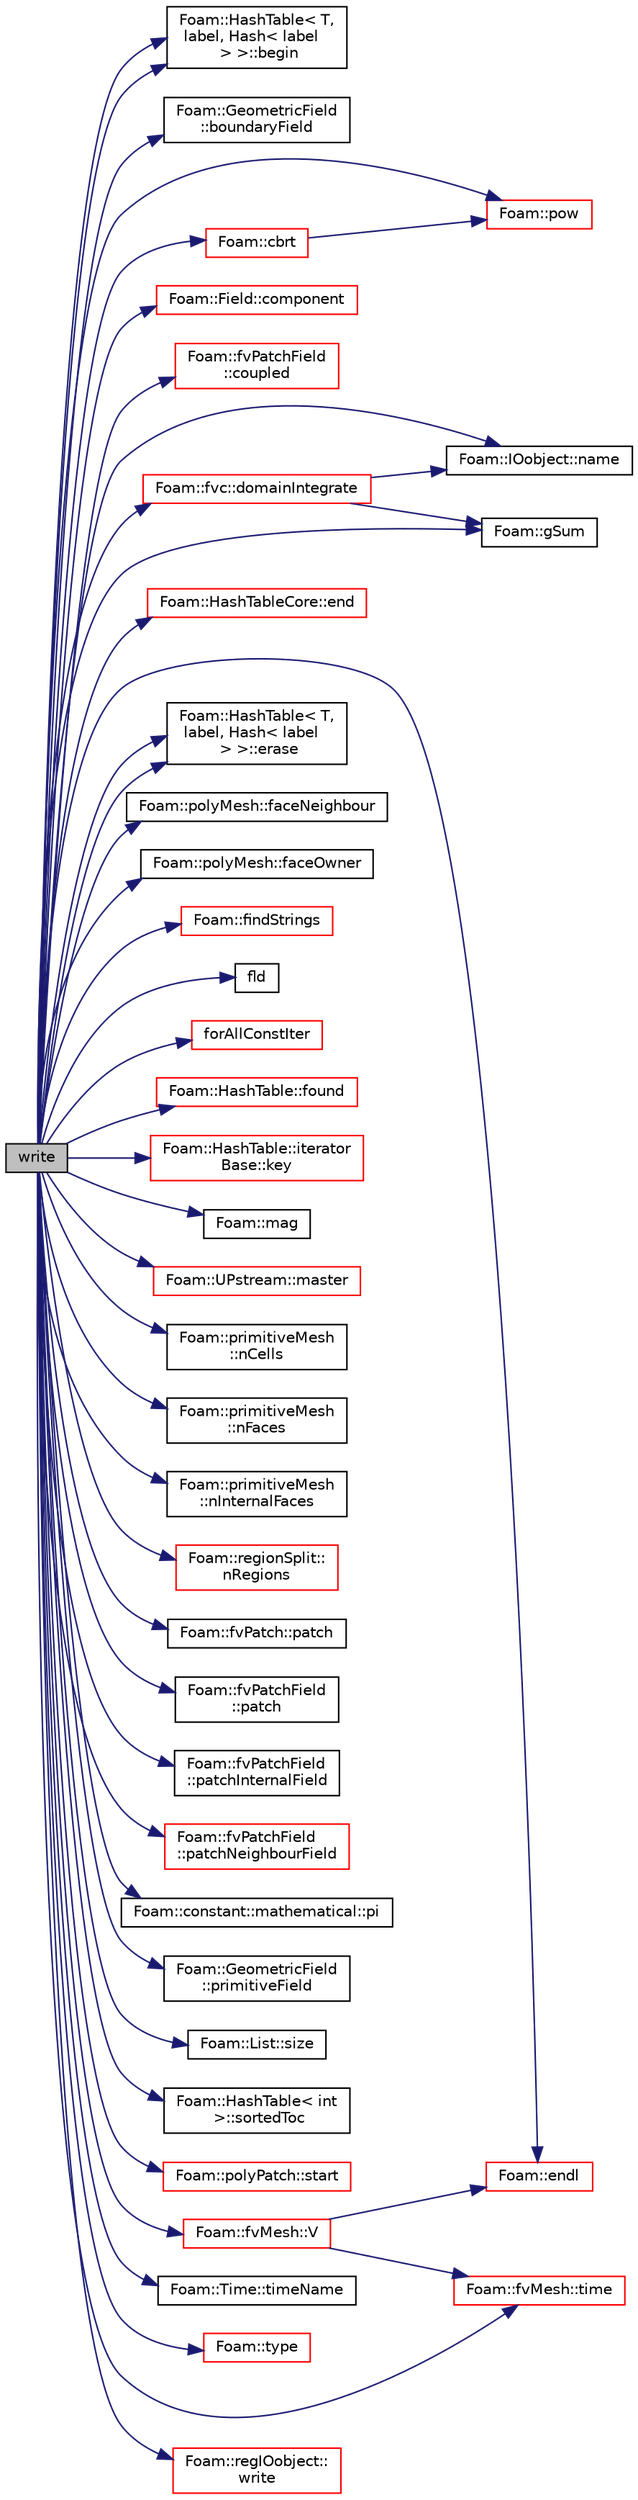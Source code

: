digraph "write"
{
  bgcolor="transparent";
  edge [fontname="Helvetica",fontsize="10",labelfontname="Helvetica",labelfontsize="10"];
  node [fontname="Helvetica",fontsize="10",shape=record];
  rankdir="LR";
  Node1 [label="write",height=0.2,width=0.4,color="black", fillcolor="grey75", style="filled", fontcolor="black"];
  Node1 -> Node2 [color="midnightblue",fontsize="10",style="solid",fontname="Helvetica"];
  Node2 [label="Foam::HashTable\< T,\l label, Hash\< label\l \> \>::begin",height=0.2,width=0.4,color="black",URL="$a00997.html#a4718c822b6b0cd47612f37199986753a",tooltip="Iterator set to the beginning of the HashTable. "];
  Node1 -> Node2 [color="midnightblue",fontsize="10",style="solid",fontname="Helvetica"];
  Node1 -> Node3 [color="midnightblue",fontsize="10",style="solid",fontname="Helvetica"];
  Node3 [label="Foam::GeometricField\l::boundaryField",height=0.2,width=0.4,color="black",URL="$a00933.html#a6987ef31fb532d0fc43c84eca14fe558",tooltip="Return const-reference to the boundary field. "];
  Node1 -> Node4 [color="midnightblue",fontsize="10",style="solid",fontname="Helvetica"];
  Node4 [label="Foam::cbrt",height=0.2,width=0.4,color="red",URL="$a10974.html#aca0b7feea326c0e1e9e04078a319d019"];
  Node4 -> Node5 [color="midnightblue",fontsize="10",style="solid",fontname="Helvetica"];
  Node5 [label="Foam::pow",height=0.2,width=0.4,color="red",URL="$a10974.html#a7500c8e9d27a442adc75e287de074c7c"];
  Node1 -> Node6 [color="midnightblue",fontsize="10",style="solid",fontname="Helvetica"];
  Node6 [label="Foam::Field::component",height=0.2,width=0.4,color="red",URL="$a00765.html#a770bc7d2cd4553971cd2acd4d65be9eb",tooltip="Return a component field of the field. "];
  Node1 -> Node7 [color="midnightblue",fontsize="10",style="solid",fontname="Helvetica"];
  Node7 [label="Foam::fvPatchField\l::coupled",height=0.2,width=0.4,color="red",URL="$a00899.html#acffd678e538fc569f301aacdb4f019b7",tooltip="Return true if this patch field is coupled. "];
  Node1 -> Node8 [color="midnightblue",fontsize="10",style="solid",fontname="Helvetica"];
  Node8 [label="Foam::fvc::domainIntegrate",height=0.2,width=0.4,color="red",URL="$a11009.html#a97e6958677a3a619ece7528613725d84"];
  Node8 -> Node9 [color="midnightblue",fontsize="10",style="solid",fontname="Helvetica"];
  Node9 [label="Foam::IOobject::name",height=0.2,width=0.4,color="black",URL="$a01197.html#a75b72488d2e82151b025744974919d5d",tooltip="Return name. "];
  Node8 -> Node10 [color="midnightblue",fontsize="10",style="solid",fontname="Helvetica"];
  Node10 [label="Foam::gSum",height=0.2,width=0.4,color="black",URL="$a10974.html#a11b1ebb4c53ad062332767d75ca96328"];
  Node1 -> Node11 [color="midnightblue",fontsize="10",style="solid",fontname="Helvetica"];
  Node11 [label="Foam::HashTableCore::end",height=0.2,width=0.4,color="red",URL="$a00998.html#a540580a296c0ff351686ceb4f27b6fe6",tooltip="iteratorEnd set to beyond the end of any HashTable "];
  Node1 -> Node12 [color="midnightblue",fontsize="10",style="solid",fontname="Helvetica"];
  Node12 [label="Foam::endl",height=0.2,width=0.4,color="red",URL="$a10974.html#a2db8fe02a0d3909e9351bb4275b23ce4",tooltip="Add newline and flush stream. "];
  Node1 -> Node13 [color="midnightblue",fontsize="10",style="solid",fontname="Helvetica"];
  Node13 [label="Foam::HashTable\< T,\l label, Hash\< label\l \> \>::erase",height=0.2,width=0.4,color="black",URL="$a00997.html#a12d8ea138d4886b42bc135cd082652c7",tooltip="Erase a hashedEntry specified by given iterator. "];
  Node1 -> Node13 [color="midnightblue",fontsize="10",style="solid",fontname="Helvetica"];
  Node1 -> Node14 [color="midnightblue",fontsize="10",style="solid",fontname="Helvetica"];
  Node14 [label="Foam::polyMesh::faceNeighbour",height=0.2,width=0.4,color="black",URL="$a01955.html#ad03ef02786858ab9d5e2776a4731c77c",tooltip="Return face neighbour. "];
  Node1 -> Node15 [color="midnightblue",fontsize="10",style="solid",fontname="Helvetica"];
  Node15 [label="Foam::polyMesh::faceOwner",height=0.2,width=0.4,color="black",URL="$a01955.html#a6d4def83436c9aa4dc68e8e42c5cf268",tooltip="Return face owner. "];
  Node1 -> Node16 [color="midnightblue",fontsize="10",style="solid",fontname="Helvetica"];
  Node16 [label="Foam::findStrings",height=0.2,width=0.4,color="red",URL="$a10974.html#a24d78dbd0055269ca2a05f27a1edebff",tooltip="Return true if string matches one of the regular expressions. "];
  Node1 -> Node17 [color="midnightblue",fontsize="10",style="solid",fontname="Helvetica"];
  Node17 [label="fld",height=0.2,width=0.4,color="black",URL="$a04379.html#ad4512456f4da706b47fd304150561080"];
  Node1 -> Node18 [color="midnightblue",fontsize="10",style="solid",fontname="Helvetica"];
  Node18 [label="forAllConstIter",height=0.2,width=0.4,color="red",URL="$a03057.html#ae21e2836509b0fa7f7cedf6493b11b09"];
  Node1 -> Node19 [color="midnightblue",fontsize="10",style="solid",fontname="Helvetica"];
  Node19 [label="Foam::HashTable::found",height=0.2,width=0.4,color="red",URL="$a00997.html#a3df8044b3c7afb4eb62517f64e85eab6",tooltip="Return true if hashedEntry is found in table. "];
  Node1 -> Node10 [color="midnightblue",fontsize="10",style="solid",fontname="Helvetica"];
  Node1 -> Node20 [color="midnightblue",fontsize="10",style="solid",fontname="Helvetica"];
  Node20 [label="Foam::HashTable::iterator\lBase::key",height=0.2,width=0.4,color="red",URL="$a01231.html#ae0f77bc200272817381bfeaa2980795e",tooltip="Return the Key corresponding to the iterator. "];
  Node1 -> Node21 [color="midnightblue",fontsize="10",style="solid",fontname="Helvetica"];
  Node21 [label="Foam::mag",height=0.2,width=0.4,color="black",URL="$a10974.html#a929da2a3fdcf3dacbbe0487d3a330dae"];
  Node1 -> Node22 [color="midnightblue",fontsize="10",style="solid",fontname="Helvetica"];
  Node22 [label="Foam::UPstream::master",height=0.2,width=0.4,color="red",URL="$a02862.html#a36af549940a0aae3733774649594489f",tooltip="Am I the master process. "];
  Node1 -> Node9 [color="midnightblue",fontsize="10",style="solid",fontname="Helvetica"];
  Node1 -> Node23 [color="midnightblue",fontsize="10",style="solid",fontname="Helvetica"];
  Node23 [label="Foam::primitiveMesh\l::nCells",height=0.2,width=0.4,color="black",URL="$a02008.html#ae79b5e96cf8d9a4e6b3993e6f2709374"];
  Node1 -> Node24 [color="midnightblue",fontsize="10",style="solid",fontname="Helvetica"];
  Node24 [label="Foam::primitiveMesh\l::nFaces",height=0.2,width=0.4,color="black",URL="$a02008.html#a9be088de373a98524a153de7da0e92e8"];
  Node1 -> Node25 [color="midnightblue",fontsize="10",style="solid",fontname="Helvetica"];
  Node25 [label="Foam::primitiveMesh\l::nInternalFaces",height=0.2,width=0.4,color="black",URL="$a02008.html#aa1eec60bd258a70018b8ffda0dced7bb"];
  Node1 -> Node26 [color="midnightblue",fontsize="10",style="solid",fontname="Helvetica"];
  Node26 [label="Foam::regionSplit::\lnRegions",height=0.2,width=0.4,color="red",URL="$a02190.html#a57f980c4312eca2cfa550ab99040161d",tooltip="Return total number of regions. "];
  Node1 -> Node27 [color="midnightblue",fontsize="10",style="solid",fontname="Helvetica"];
  Node27 [label="Foam::fvPatch::patch",height=0.2,width=0.4,color="black",URL="$a00898.html#a205fadce5134baf710e41c91caf55b98",tooltip="Return the polyPatch. "];
  Node1 -> Node28 [color="midnightblue",fontsize="10",style="solid",fontname="Helvetica"];
  Node28 [label="Foam::fvPatchField\l::patch",height=0.2,width=0.4,color="black",URL="$a00899.html#ad735de1fbd0f85c12ad0c37deb62d22c",tooltip="Return patch. "];
  Node1 -> Node29 [color="midnightblue",fontsize="10",style="solid",fontname="Helvetica"];
  Node29 [label="Foam::fvPatchField\l::patchInternalField",height=0.2,width=0.4,color="black",URL="$a00899.html#a7297309ea242a9e6c0ace823006bfb2e",tooltip="Return internal field next to patch as patch field. "];
  Node1 -> Node30 [color="midnightblue",fontsize="10",style="solid",fontname="Helvetica"];
  Node30 [label="Foam::fvPatchField\l::patchNeighbourField",height=0.2,width=0.4,color="red",URL="$a00899.html#a0d0b7d5226d739a47f56be79d75ad04f",tooltip="Return patchField on the opposite patch of a coupled patch. "];
  Node1 -> Node31 [color="midnightblue",fontsize="10",style="solid",fontname="Helvetica"];
  Node31 [label="Foam::constant::mathematical::pi",height=0.2,width=0.4,color="black",URL="$a10986.html#a731b8788a4c01586c35266c7ca4fed04"];
  Node1 -> Node5 [color="midnightblue",fontsize="10",style="solid",fontname="Helvetica"];
  Node1 -> Node32 [color="midnightblue",fontsize="10",style="solid",fontname="Helvetica"];
  Node32 [label="Foam::GeometricField\l::primitiveField",height=0.2,width=0.4,color="black",URL="$a00933.html#ab5d7029d12b148265a0573939f56756a",tooltip="Return a const-reference to the internal field. "];
  Node1 -> Node33 [color="midnightblue",fontsize="10",style="solid",fontname="Helvetica"];
  Node33 [label="Foam::List::size",height=0.2,width=0.4,color="black",URL="$a01391.html#a8a5f6fa29bd4b500caf186f60245b384",tooltip="Override size to be inconsistent with allocated storage. "];
  Node1 -> Node34 [color="midnightblue",fontsize="10",style="solid",fontname="Helvetica"];
  Node34 [label="Foam::HashTable\< int\l \>::sortedToc",height=0.2,width=0.4,color="black",URL="$a00997.html#a239049ebafee5b14167ee937667d4692",tooltip="Return the table of contents as a sorted list. "];
  Node1 -> Node35 [color="midnightblue",fontsize="10",style="solid",fontname="Helvetica"];
  Node35 [label="Foam::polyPatch::start",height=0.2,width=0.4,color="red",URL="$a01973.html#a861f370e41af7d54d7ff91da65de6e6a",tooltip="Return start label of this patch in the polyMesh face list. "];
  Node1 -> Node36 [color="midnightblue",fontsize="10",style="solid",fontname="Helvetica"];
  Node36 [label="Foam::fvMesh::time",height=0.2,width=0.4,color="red",URL="$a00889.html#a48fcf6de2789aff6b430b5fc1a05693f",tooltip="Return the top-level database. "];
  Node1 -> Node37 [color="midnightblue",fontsize="10",style="solid",fontname="Helvetica"];
  Node37 [label="Foam::Time::timeName",height=0.2,width=0.4,color="black",URL="$a02683.html#a5ae6a110de1b22323e19a46943c7f0c1",tooltip="Return time name of given scalar time. "];
  Node1 -> Node38 [color="midnightblue",fontsize="10",style="solid",fontname="Helvetica"];
  Node38 [label="Foam::type",height=0.2,width=0.4,color="red",URL="$a10974.html#aec48583af672626378f501eb9fc32cd1",tooltip="Return the file type: DIRECTORY or FILE. "];
  Node1 -> Node39 [color="midnightblue",fontsize="10",style="solid",fontname="Helvetica"];
  Node39 [label="Foam::fvMesh::V",height=0.2,width=0.4,color="red",URL="$a00889.html#a27cd86423696afe77220320c31fba00c",tooltip="Return cell volumes. "];
  Node39 -> Node12 [color="midnightblue",fontsize="10",style="solid",fontname="Helvetica"];
  Node39 -> Node36 [color="midnightblue",fontsize="10",style="solid",fontname="Helvetica"];
  Node1 -> Node40 [color="midnightblue",fontsize="10",style="solid",fontname="Helvetica"];
  Node40 [label="Foam::regIOobject::\lwrite",height=0.2,width=0.4,color="red",URL="$a02193.html#a6e5faa425b059eeb55cd904755791076",tooltip="Write using setting from DB. "];
}
